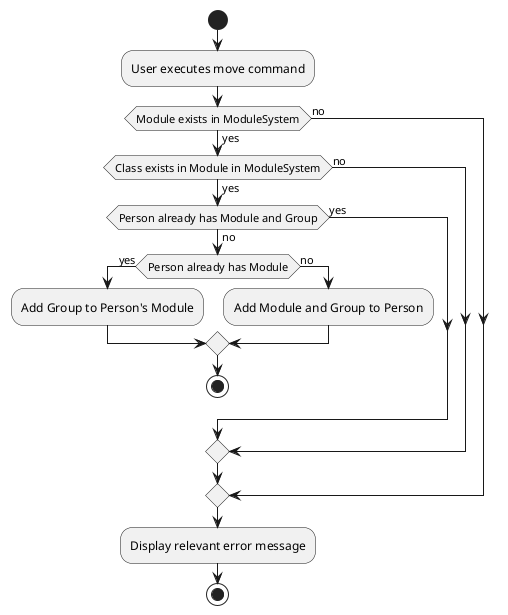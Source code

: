 @startuml
!pragma useVerticalIf on
start
:User executes move command;

if (Module exists in ModuleSystem) then (yes)
  if (Class exists in Module in ModuleSystem) then (yes)
    if (Person already has Module and Group) then (no)
        if (Person already has Module) then (yes)
            :Add Group to Person's Module;
        else (no)
            :Add Module and Group to Person;
        endif
        stop
    else (yes)
    endif
  else (no)
  endif
else (no)
endif
:Display relevant error message;

stop
@enduml
